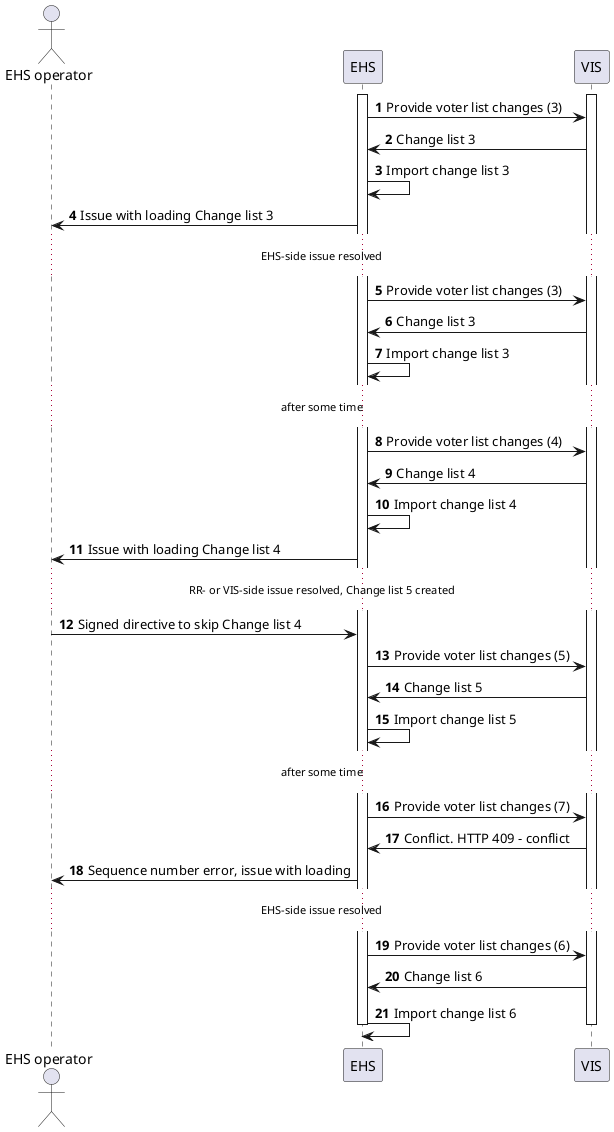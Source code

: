 @startuml
autonumber

actor "EHS operator" as ac_ehs
participant "EHS" as ehs
participant "VIS" as vis

activate vis
activate ehs

ehs -> vis : Provide voter list changes (3)
vis -> ehs : Change list 3
ehs -> ehs : Import change list 3
ehs -> ac_ehs: Issue with loading Change list 3

...EHS-side issue resolved...

ehs -> vis : Provide voter list changes (3)
vis -> ehs : Change list 3
ehs -> ehs : Import change list 3

...after some time...

ehs -> vis : Provide voter list changes (4)
vis -> ehs : Change list 4
ehs -> ehs : Import change list 4
ehs -> ac_ehs: Issue with loading Change list 4

...RR- or VIS-side issue resolved, Change list 5 created...

ac_ehs -> ehs: Signed directive to skip Change list 4

ehs -> vis : Provide voter list changes (5)
vis -> ehs : Change list 5
ehs -> ehs : Import change list 5

...after some time...

ehs -> vis : Provide voter list changes (7)
vis -> ehs : Conflict. HTTP 409 - conflict
ehs -> ac_ehs: Sequence number error, issue with loading

...EHS-side issue resolved...

ehs -> vis : Provide voter list changes (6)
vis -> ehs : Change list 6
ehs -> ehs : Import change list 6

deactivate vis
deactivate ehs
@enduml


